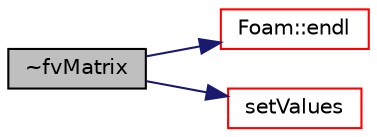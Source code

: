 digraph "~fvMatrix"
{
  bgcolor="transparent";
  edge [fontname="Helvetica",fontsize="10",labelfontname="Helvetica",labelfontsize="10"];
  node [fontname="Helvetica",fontsize="10",shape=record];
  rankdir="LR";
  Node73 [label="~fvMatrix",height=0.2,width=0.4,color="black", fillcolor="grey75", style="filled", fontcolor="black"];
  Node73 -> Node74 [color="midnightblue",fontsize="10",style="solid",fontname="Helvetica"];
  Node74 [label="Foam::endl",height=0.2,width=0.4,color="red",URL="$a21851.html#a2db8fe02a0d3909e9351bb4275b23ce4",tooltip="Add newline and flush stream. "];
  Node73 -> Node76 [color="midnightblue",fontsize="10",style="solid",fontname="Helvetica"];
  Node76 [label="setValues",height=0.2,width=0.4,color="red",URL="$a23173.html#af485ea1c60422a3ac6a6b05660da9bc2",tooltip="Set solution in given cells to the specified values. "];
}

